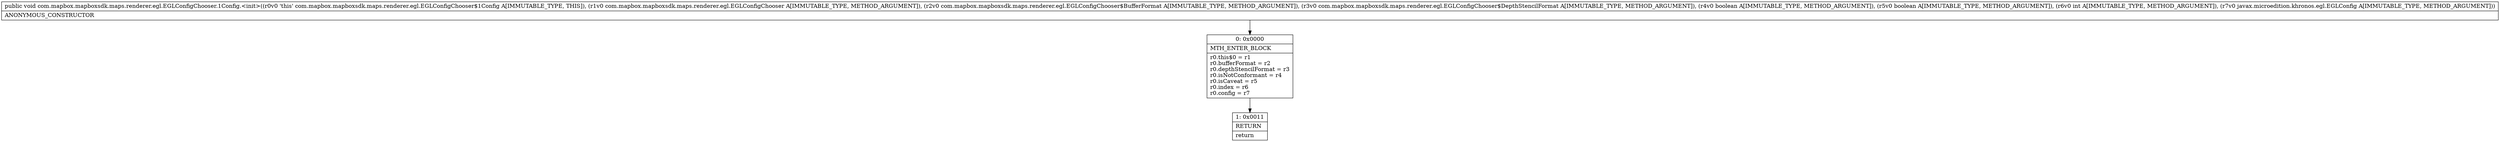 digraph "CFG forcom.mapbox.mapboxsdk.maps.renderer.egl.EGLConfigChooser.1Config.\<init\>(Lcom\/mapbox\/mapboxsdk\/maps\/renderer\/egl\/EGLConfigChooser;Lcom\/mapbox\/mapboxsdk\/maps\/renderer\/egl\/EGLConfigChooser$BufferFormat;Lcom\/mapbox\/mapboxsdk\/maps\/renderer\/egl\/EGLConfigChooser$DepthStencilFormat;ZZILjavax\/microedition\/khronos\/egl\/EGLConfig;)V" {
Node_0 [shape=record,label="{0\:\ 0x0000|MTH_ENTER_BLOCK\l|r0.this$0 = r1\lr0.bufferFormat = r2\lr0.depthStencilFormat = r3\lr0.isNotConformant = r4\lr0.isCaveat = r5\lr0.index = r6\lr0.config = r7\l}"];
Node_1 [shape=record,label="{1\:\ 0x0011|RETURN\l|return\l}"];
MethodNode[shape=record,label="{public void com.mapbox.mapboxsdk.maps.renderer.egl.EGLConfigChooser.1Config.\<init\>((r0v0 'this' com.mapbox.mapboxsdk.maps.renderer.egl.EGLConfigChooser$1Config A[IMMUTABLE_TYPE, THIS]), (r1v0 com.mapbox.mapboxsdk.maps.renderer.egl.EGLConfigChooser A[IMMUTABLE_TYPE, METHOD_ARGUMENT]), (r2v0 com.mapbox.mapboxsdk.maps.renderer.egl.EGLConfigChooser$BufferFormat A[IMMUTABLE_TYPE, METHOD_ARGUMENT]), (r3v0 com.mapbox.mapboxsdk.maps.renderer.egl.EGLConfigChooser$DepthStencilFormat A[IMMUTABLE_TYPE, METHOD_ARGUMENT]), (r4v0 boolean A[IMMUTABLE_TYPE, METHOD_ARGUMENT]), (r5v0 boolean A[IMMUTABLE_TYPE, METHOD_ARGUMENT]), (r6v0 int A[IMMUTABLE_TYPE, METHOD_ARGUMENT]), (r7v0 javax.microedition.khronos.egl.EGLConfig A[IMMUTABLE_TYPE, METHOD_ARGUMENT]))  | ANONYMOUS_CONSTRUCTOR\l}"];
MethodNode -> Node_0;
Node_0 -> Node_1;
}

